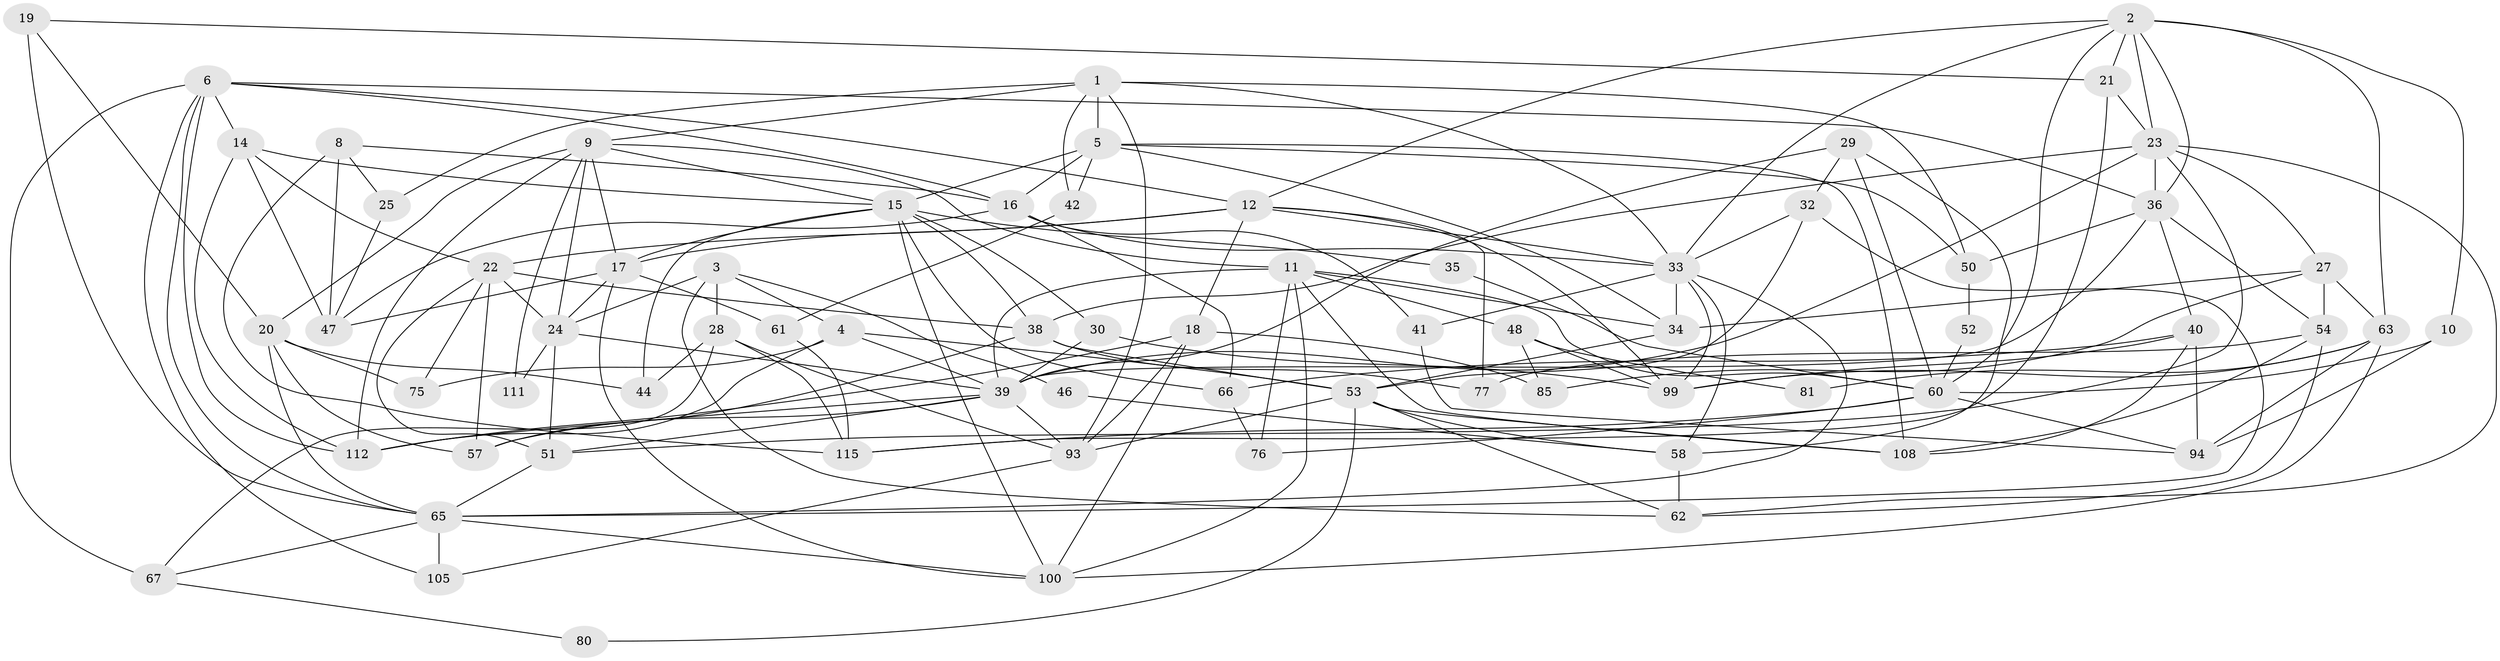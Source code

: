 // Generated by graph-tools (version 1.1) at 2025/24/03/03/25 07:24:00]
// undirected, 70 vertices, 182 edges
graph export_dot {
graph [start="1"]
  node [color=gray90,style=filled];
  1 [super="+13"];
  2 [super="+31"];
  3 [super="+73"];
  4 [super="+7"];
  5 [super="+74"];
  6 [super="+89"];
  8 [super="+101"];
  9 [super="+56"];
  10;
  11 [super="+55"];
  12 [super="+88"];
  14 [super="+26"];
  15 [super="+91"];
  16 [super="+69"];
  17 [super="+71"];
  18 [super="+49"];
  19;
  20 [super="+95"];
  21 [super="+90"];
  22 [super="+64"];
  23 [super="+103"];
  24 [super="+37"];
  25;
  27 [super="+98"];
  28 [super="+107"];
  29 [super="+97"];
  30;
  32 [super="+82"];
  33 [super="+43"];
  34 [super="+78"];
  35;
  36 [super="+92"];
  38 [super="+45"];
  39 [super="+110"];
  40;
  41;
  42;
  44;
  46;
  47 [super="+59"];
  48 [super="+86"];
  50 [super="+96"];
  51;
  52;
  53 [super="+83"];
  54;
  57;
  58 [super="+70"];
  60 [super="+72"];
  61;
  62 [super="+87"];
  63 [super="+84"];
  65 [super="+68"];
  66 [super="+79"];
  67 [super="+114"];
  75;
  76;
  77;
  80;
  81;
  85;
  93 [super="+104"];
  94 [super="+102"];
  99 [super="+106"];
  100 [super="+109"];
  105;
  108 [super="+113"];
  111;
  112;
  115;
  1 -- 9;
  1 -- 50;
  1 -- 93;
  1 -- 42;
  1 -- 25;
  1 -- 33;
  1 -- 5;
  2 -- 60;
  2 -- 33;
  2 -- 36;
  2 -- 21;
  2 -- 23;
  2 -- 10;
  2 -- 12;
  2 -- 63;
  3 -- 4;
  3 -- 46;
  3 -- 28 [weight=2];
  3 -- 62;
  3 -- 24;
  4 -- 112;
  4 -- 75;
  4 -- 53;
  4 -- 39;
  5 -- 16;
  5 -- 34;
  5 -- 15;
  5 -- 50;
  5 -- 42;
  5 -- 108;
  6 -- 112;
  6 -- 65;
  6 -- 105;
  6 -- 16;
  6 -- 67;
  6 -- 36;
  6 -- 12;
  6 -- 14;
  8 -- 25;
  8 -- 115 [weight=2];
  8 -- 16;
  8 -- 47;
  9 -- 112;
  9 -- 11;
  9 -- 17;
  9 -- 20;
  9 -- 24;
  9 -- 111;
  9 -- 15;
  10 -- 94;
  10 -- 60;
  11 -- 76;
  11 -- 100;
  11 -- 108;
  11 -- 48;
  11 -- 34;
  11 -- 39;
  11 -- 60;
  12 -- 22;
  12 -- 77;
  12 -- 18;
  12 -- 99;
  12 -- 17;
  12 -- 33;
  14 -- 47;
  14 -- 112;
  14 -- 15;
  14 -- 22;
  15 -- 17;
  15 -- 38;
  15 -- 35;
  15 -- 44;
  15 -- 30;
  15 -- 66;
  15 -- 100;
  16 -- 66;
  16 -- 41;
  16 -- 33;
  16 -- 47;
  17 -- 61;
  17 -- 47;
  17 -- 100;
  17 -- 24;
  18 -- 112;
  18 -- 93;
  18 -- 85;
  18 -- 100;
  19 -- 65;
  19 -- 21;
  19 -- 20;
  20 -- 65;
  20 -- 57;
  20 -- 75;
  20 -- 44;
  21 -- 115;
  21 -- 23;
  22 -- 24;
  22 -- 51;
  22 -- 75;
  22 -- 38;
  22 -- 57;
  23 -- 39;
  23 -- 62;
  23 -- 51;
  23 -- 36;
  23 -- 38;
  23 -- 27 [weight=2];
  24 -- 39;
  24 -- 51;
  24 -- 111;
  25 -- 47;
  27 -- 54;
  27 -- 34;
  27 -- 63;
  27 -- 85;
  28 -- 115;
  28 -- 67;
  28 -- 44;
  28 -- 93;
  29 -- 39;
  29 -- 32;
  29 -- 58;
  29 -- 60;
  30 -- 99;
  30 -- 39;
  32 -- 53;
  32 -- 65;
  32 -- 33;
  33 -- 34;
  33 -- 41;
  33 -- 58;
  33 -- 65;
  33 -- 99;
  34 -- 53;
  35 -- 60;
  36 -- 40;
  36 -- 39;
  36 -- 50;
  36 -- 54;
  38 -- 53;
  38 -- 57;
  38 -- 77;
  39 -- 93;
  39 -- 112;
  39 -- 51;
  39 -- 57;
  40 -- 108;
  40 -- 99;
  40 -- 94;
  40 -- 66;
  41 -- 94;
  42 -- 61;
  46 -- 58;
  48 -- 81;
  48 -- 85;
  48 -- 99;
  50 -- 52;
  51 -- 65;
  52 -- 60;
  53 -- 62;
  53 -- 58;
  53 -- 80;
  53 -- 93;
  53 -- 108;
  54 -- 108;
  54 -- 62;
  54 -- 77;
  58 -- 62;
  60 -- 76;
  60 -- 94;
  60 -- 115;
  61 -- 115;
  63 -- 100;
  63 -- 81;
  63 -- 99;
  63 -- 94;
  65 -- 105;
  65 -- 100;
  65 -- 67;
  66 -- 76;
  67 -- 80;
  93 -- 105;
}
